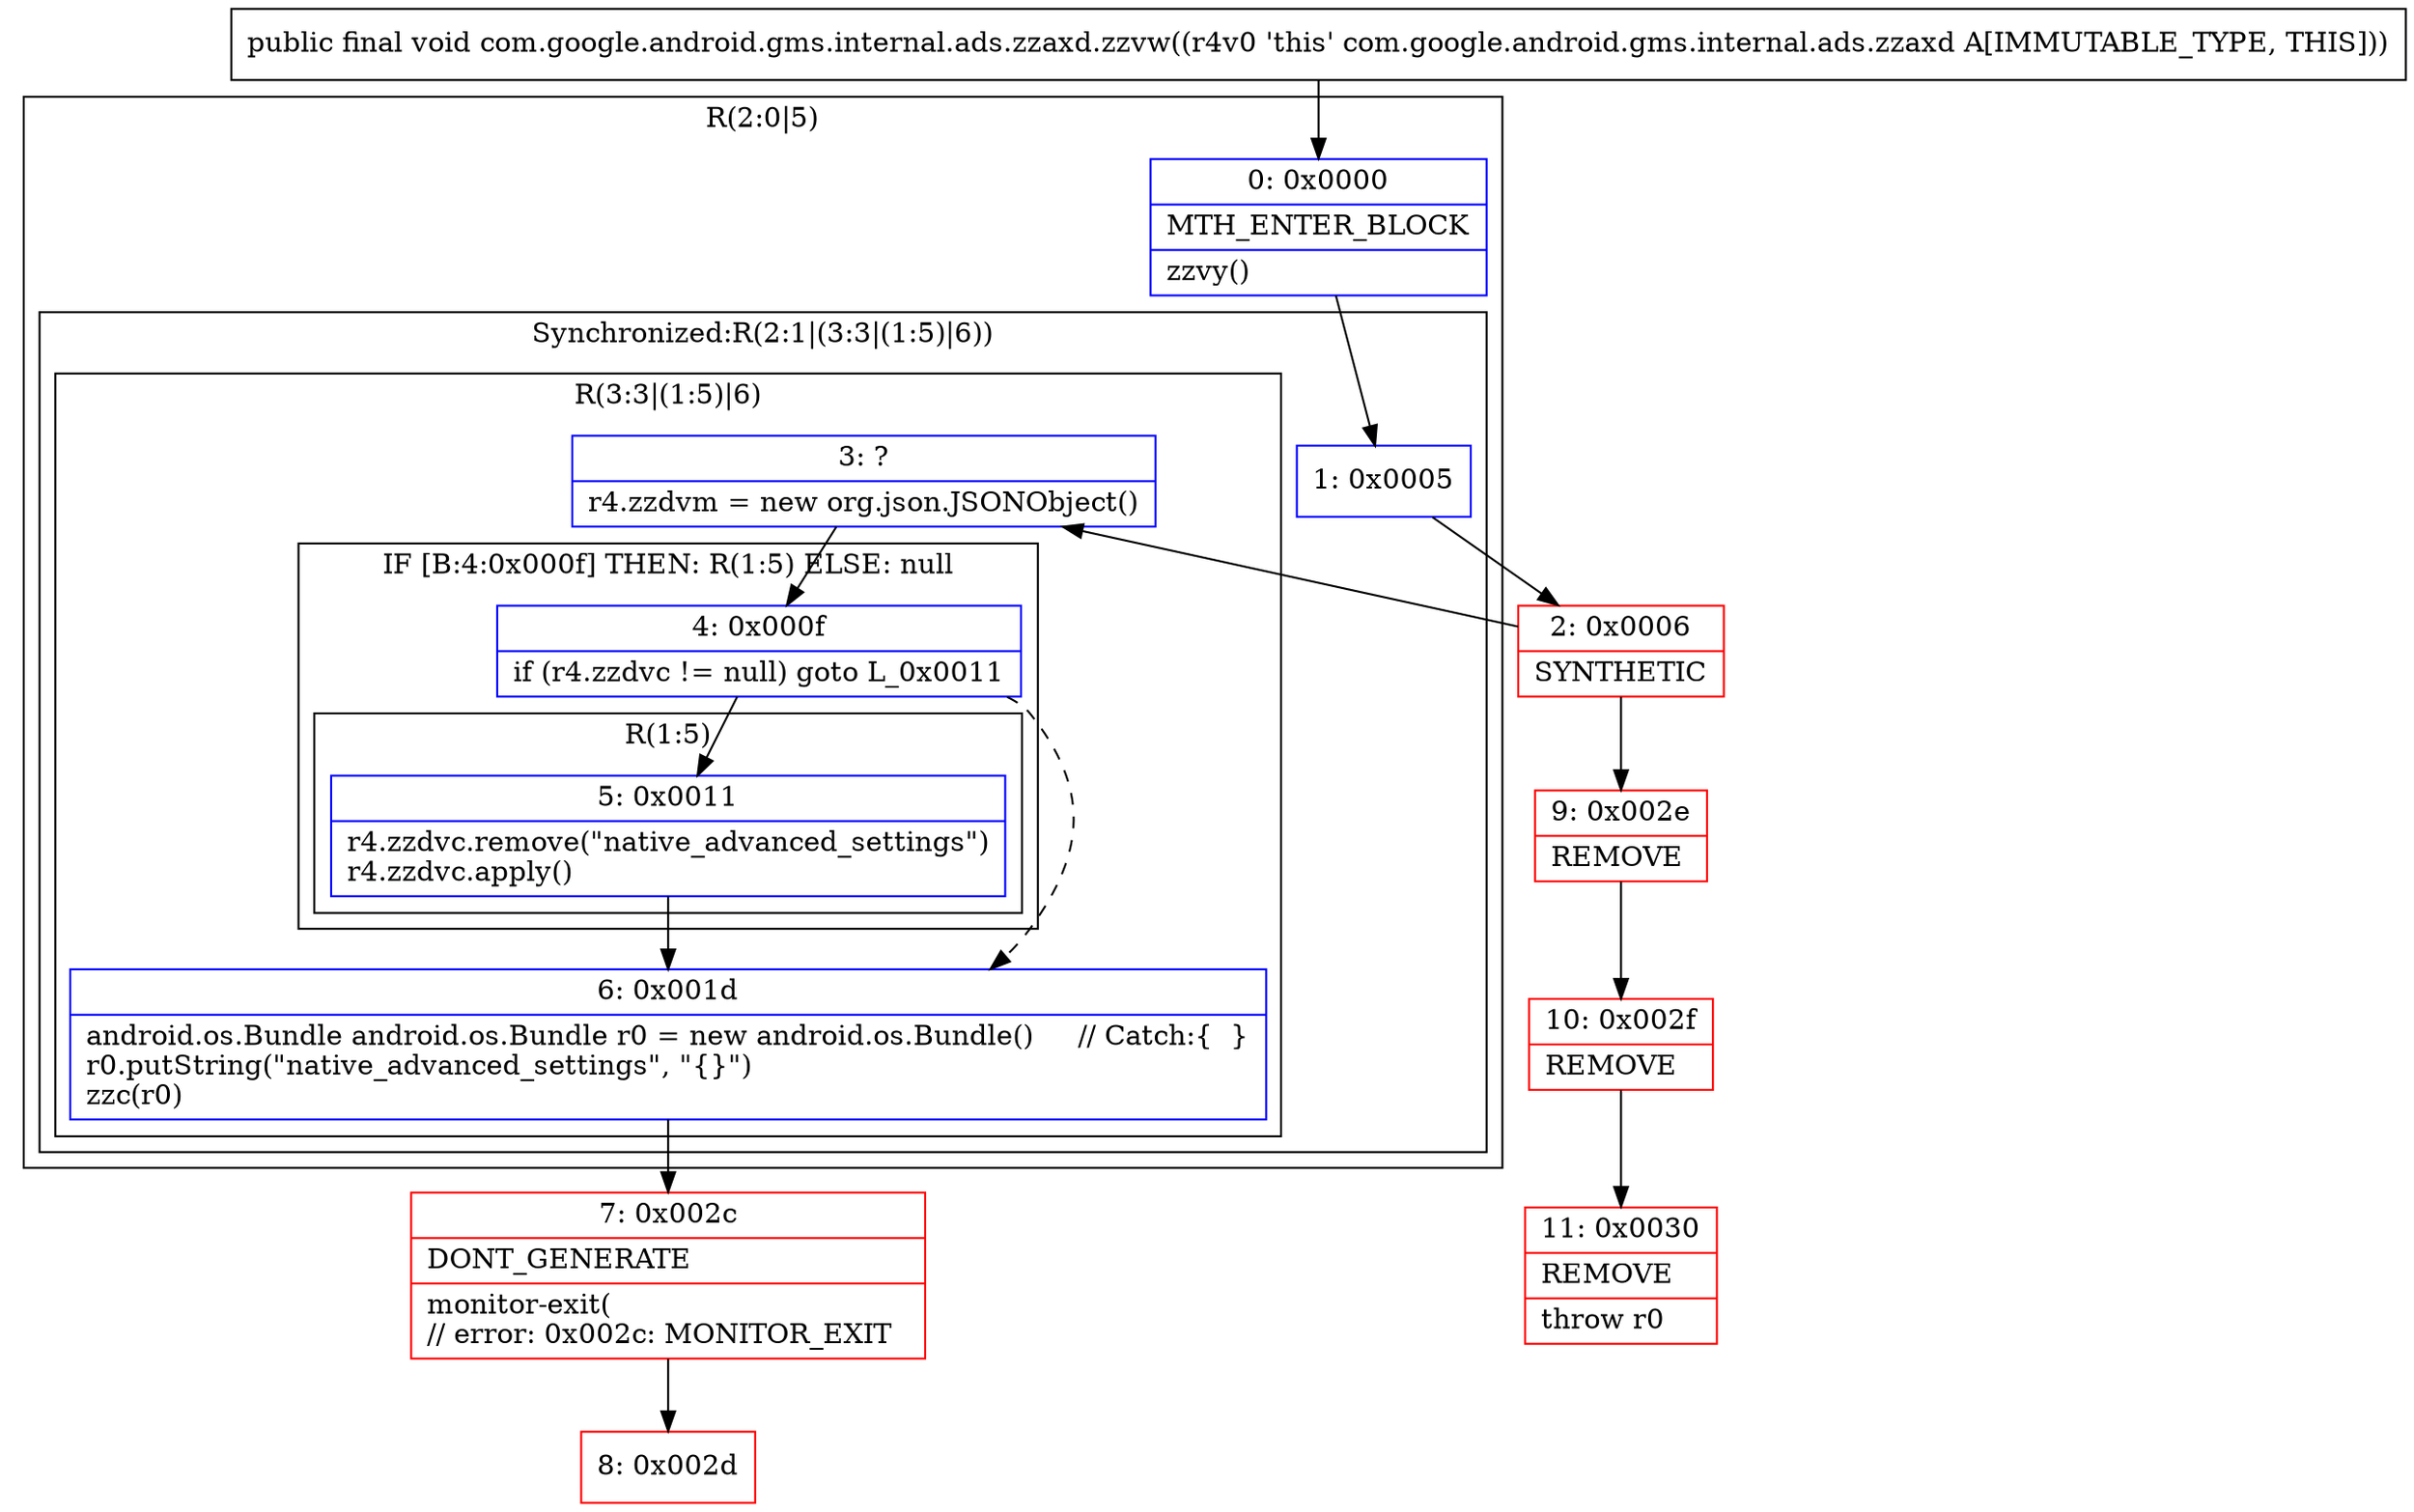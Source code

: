 digraph "CFG forcom.google.android.gms.internal.ads.zzaxd.zzvw()V" {
subgraph cluster_Region_920825450 {
label = "R(2:0|5)";
node [shape=record,color=blue];
Node_0 [shape=record,label="{0\:\ 0x0000|MTH_ENTER_BLOCK\l|zzvy()\l}"];
subgraph cluster_SynchronizedRegion_1936619152 {
label = "Synchronized:R(2:1|(3:3|(1:5)|6))";
node [shape=record,color=blue];
Node_1 [shape=record,label="{1\:\ 0x0005}"];
subgraph cluster_Region_1024546218 {
label = "R(3:3|(1:5)|6)";
node [shape=record,color=blue];
Node_3 [shape=record,label="{3\:\ ?|r4.zzdvm = new org.json.JSONObject()\l}"];
subgraph cluster_IfRegion_2136591562 {
label = "IF [B:4:0x000f] THEN: R(1:5) ELSE: null";
node [shape=record,color=blue];
Node_4 [shape=record,label="{4\:\ 0x000f|if (r4.zzdvc != null) goto L_0x0011\l}"];
subgraph cluster_Region_1952743304 {
label = "R(1:5)";
node [shape=record,color=blue];
Node_5 [shape=record,label="{5\:\ 0x0011|r4.zzdvc.remove(\"native_advanced_settings\")\lr4.zzdvc.apply()\l}"];
}
}
Node_6 [shape=record,label="{6\:\ 0x001d|android.os.Bundle android.os.Bundle r0 = new android.os.Bundle()     \/\/ Catch:\{  \}\lr0.putString(\"native_advanced_settings\", \"\{\}\")\lzzc(r0)\l}"];
}
}
}
Node_2 [shape=record,color=red,label="{2\:\ 0x0006|SYNTHETIC\l}"];
Node_7 [shape=record,color=red,label="{7\:\ 0x002c|DONT_GENERATE\l|monitor\-exit(\l\/\/ error: 0x002c: MONITOR_EXIT  \l}"];
Node_8 [shape=record,color=red,label="{8\:\ 0x002d}"];
Node_9 [shape=record,color=red,label="{9\:\ 0x002e|REMOVE\l}"];
Node_10 [shape=record,color=red,label="{10\:\ 0x002f|REMOVE\l}"];
Node_11 [shape=record,color=red,label="{11\:\ 0x0030|REMOVE\l|throw r0\l}"];
MethodNode[shape=record,label="{public final void com.google.android.gms.internal.ads.zzaxd.zzvw((r4v0 'this' com.google.android.gms.internal.ads.zzaxd A[IMMUTABLE_TYPE, THIS])) }"];
MethodNode -> Node_0;
Node_0 -> Node_1;
Node_1 -> Node_2;
Node_3 -> Node_4;
Node_4 -> Node_5;
Node_4 -> Node_6[style=dashed];
Node_5 -> Node_6;
Node_6 -> Node_7;
Node_2 -> Node_3;
Node_2 -> Node_9;
Node_7 -> Node_8;
Node_9 -> Node_10;
Node_10 -> Node_11;
}

